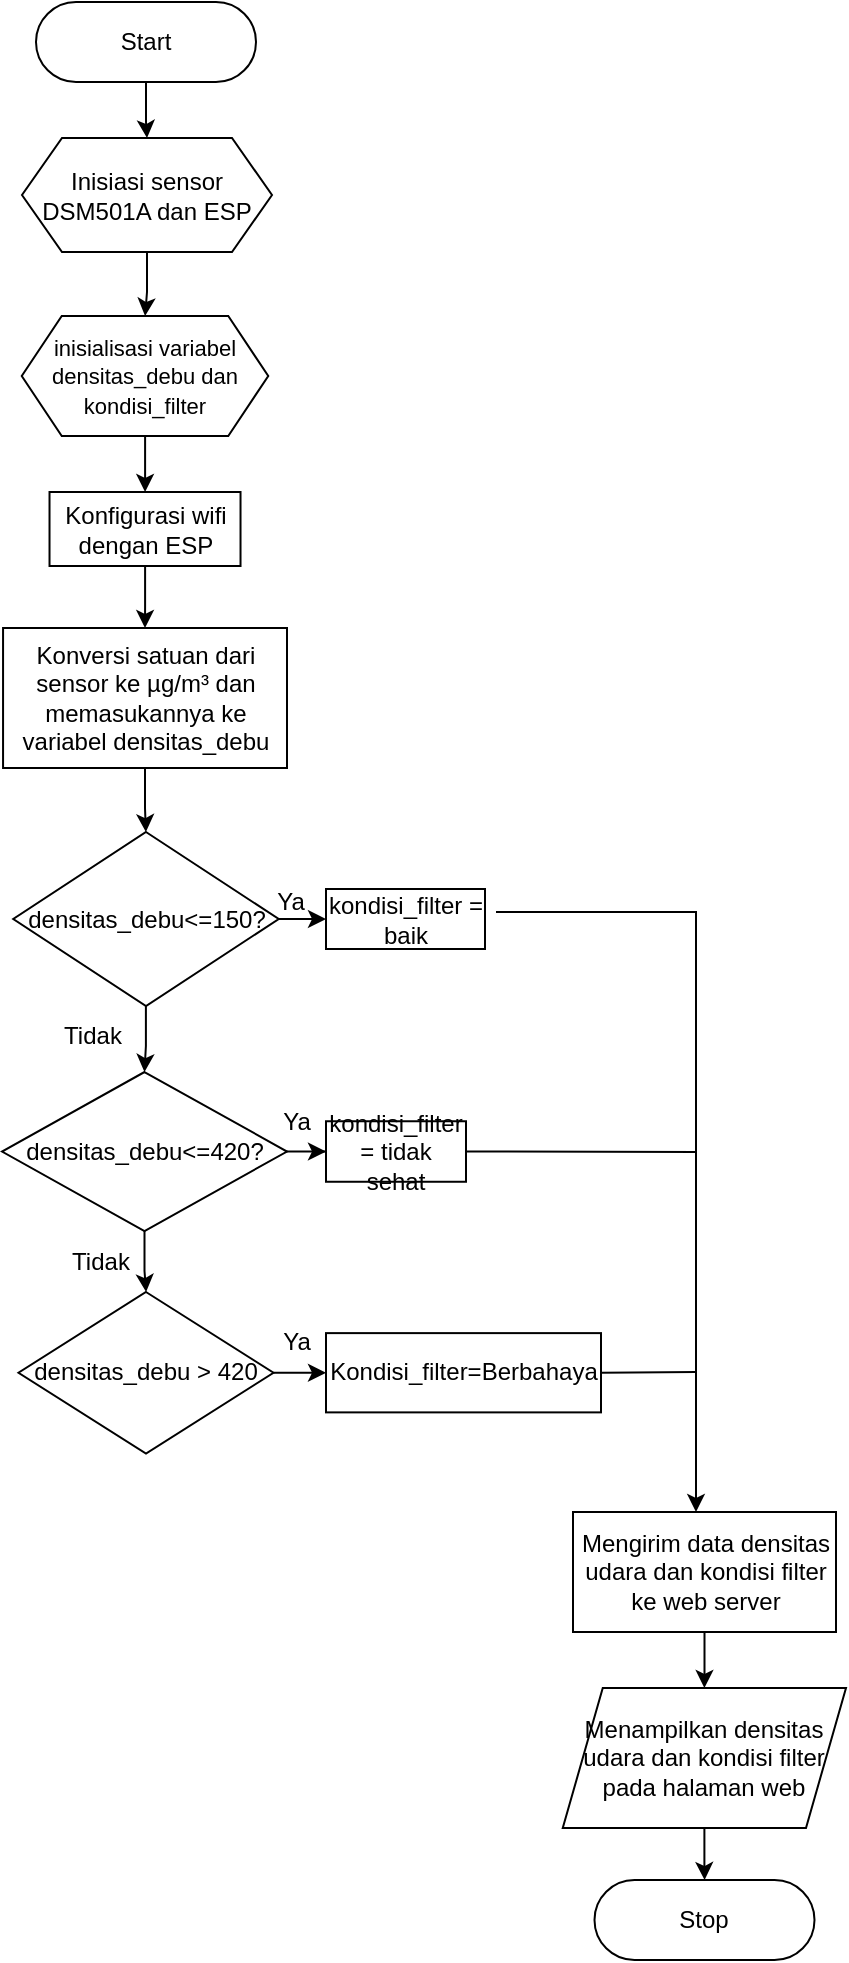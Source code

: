 <mxfile version="23.1.6" type="github">
  <diagram name="Page-1" id="-ti8Vwm0ZAQlgcw2IOau">
    <mxGraphModel dx="1114" dy="525" grid="1" gridSize="10" guides="1" tooltips="1" connect="1" arrows="1" fold="1" page="1" pageScale="1" pageWidth="850" pageHeight="1100" math="0" shadow="0">
      <root>
        <mxCell id="0" />
        <mxCell id="1" parent="0" />
        <mxCell id="4n3yPjEWY9yg18HthSz6-5" value="" style="edgeStyle=orthogonalEdgeStyle;rounded=0;orthogonalLoop=1;jettySize=auto;html=1;" edge="1" parent="1" source="4n3yPjEWY9yg18HthSz6-1" target="4n3yPjEWY9yg18HthSz6-4">
          <mxGeometry relative="1" as="geometry" />
        </mxCell>
        <mxCell id="4n3yPjEWY9yg18HthSz6-1" value="Start" style="html=1;dashed=0;whiteSpace=wrap;shape=mxgraph.dfd.start" vertex="1" parent="1">
          <mxGeometry x="280" y="85" width="110" height="40" as="geometry" />
        </mxCell>
        <mxCell id="4n3yPjEWY9yg18HthSz6-7" value="" style="edgeStyle=orthogonalEdgeStyle;rounded=0;orthogonalLoop=1;jettySize=auto;html=1;" edge="1" parent="1" source="4n3yPjEWY9yg18HthSz6-4" target="4n3yPjEWY9yg18HthSz6-6">
          <mxGeometry relative="1" as="geometry" />
        </mxCell>
        <mxCell id="4n3yPjEWY9yg18HthSz6-4" value="Inisiasi sensor DSM501A dan ESP" style="shape=hexagon;perimeter=hexagonPerimeter2;whiteSpace=wrap;html=1;fixedSize=1;dashed=0;" vertex="1" parent="1">
          <mxGeometry x="273" y="153" width="125" height="57" as="geometry" />
        </mxCell>
        <mxCell id="4n3yPjEWY9yg18HthSz6-9" value="" style="edgeStyle=orthogonalEdgeStyle;rounded=0;orthogonalLoop=1;jettySize=auto;html=1;" edge="1" parent="1" source="4n3yPjEWY9yg18HthSz6-6" target="4n3yPjEWY9yg18HthSz6-8">
          <mxGeometry relative="1" as="geometry" />
        </mxCell>
        <mxCell id="4n3yPjEWY9yg18HthSz6-6" value="&lt;font style=&quot;font-size: 11px;&quot;&gt;inisialisasi variabel densitas_debu dan kondisi_filter&lt;/font&gt;" style="shape=hexagon;perimeter=hexagonPerimeter2;whiteSpace=wrap;html=1;fixedSize=1;dashed=0;" vertex="1" parent="1">
          <mxGeometry x="272.88" y="242" width="123.25" height="60" as="geometry" />
        </mxCell>
        <mxCell id="4n3yPjEWY9yg18HthSz6-11" value="" style="edgeStyle=orthogonalEdgeStyle;rounded=0;orthogonalLoop=1;jettySize=auto;html=1;" edge="1" parent="1" source="4n3yPjEWY9yg18HthSz6-8" target="4n3yPjEWY9yg18HthSz6-10">
          <mxGeometry relative="1" as="geometry" />
        </mxCell>
        <mxCell id="4n3yPjEWY9yg18HthSz6-8" value="Konfigurasi wifi dengan ESP" style="whiteSpace=wrap;html=1;dashed=0;" vertex="1" parent="1">
          <mxGeometry x="286.76" y="330" width="95.5" height="37" as="geometry" />
        </mxCell>
        <mxCell id="4n3yPjEWY9yg18HthSz6-13" value="" style="edgeStyle=orthogonalEdgeStyle;rounded=0;orthogonalLoop=1;jettySize=auto;html=1;" edge="1" parent="1" source="4n3yPjEWY9yg18HthSz6-10" target="4n3yPjEWY9yg18HthSz6-12">
          <mxGeometry relative="1" as="geometry" />
        </mxCell>
        <mxCell id="4n3yPjEWY9yg18HthSz6-10" value="Konversi satuan dari sensor ke&amp;nbsp;µg/m³ dan memasukannya ke variabel densitas_debu" style="whiteSpace=wrap;html=1;dashed=0;" vertex="1" parent="1">
          <mxGeometry x="263.53" y="398" width="141.97" height="70" as="geometry" />
        </mxCell>
        <mxCell id="4n3yPjEWY9yg18HthSz6-15" value="" style="edgeStyle=orthogonalEdgeStyle;rounded=0;orthogonalLoop=1;jettySize=auto;html=1;" edge="1" parent="1" source="4n3yPjEWY9yg18HthSz6-12" target="4n3yPjEWY9yg18HthSz6-14">
          <mxGeometry relative="1" as="geometry" />
        </mxCell>
        <mxCell id="4n3yPjEWY9yg18HthSz6-20" value="" style="edgeStyle=orthogonalEdgeStyle;rounded=0;orthogonalLoop=1;jettySize=auto;html=1;" edge="1" parent="1" source="4n3yPjEWY9yg18HthSz6-12" target="4n3yPjEWY9yg18HthSz6-19">
          <mxGeometry relative="1" as="geometry" />
        </mxCell>
        <mxCell id="4n3yPjEWY9yg18HthSz6-12" value="densitas_debu&amp;lt;=150?" style="rhombus;whiteSpace=wrap;html=1;dashed=0;" vertex="1" parent="1">
          <mxGeometry x="268.63" y="500" width="132.74" height="87" as="geometry" />
        </mxCell>
        <mxCell id="4n3yPjEWY9yg18HthSz6-14" value="kondisi_filter = baik" style="whiteSpace=wrap;html=1;dashed=0;" vertex="1" parent="1">
          <mxGeometry x="425" y="528.5" width="79.5" height="30" as="geometry" />
        </mxCell>
        <mxCell id="4n3yPjEWY9yg18HthSz6-16" value="Ya" style="text;html=1;align=center;verticalAlign=middle;resizable=0;points=[];autosize=1;strokeColor=none;fillColor=none;" vertex="1" parent="1">
          <mxGeometry x="387.26" y="520" width="40" height="30" as="geometry" />
        </mxCell>
        <mxCell id="4n3yPjEWY9yg18HthSz6-23" value="" style="edgeStyle=orthogonalEdgeStyle;rounded=0;orthogonalLoop=1;jettySize=auto;html=1;" edge="1" parent="1" source="4n3yPjEWY9yg18HthSz6-19" target="4n3yPjEWY9yg18HthSz6-22">
          <mxGeometry relative="1" as="geometry" />
        </mxCell>
        <mxCell id="4n3yPjEWY9yg18HthSz6-25" value="" style="edgeStyle=orthogonalEdgeStyle;rounded=0;orthogonalLoop=1;jettySize=auto;html=1;" edge="1" parent="1" source="4n3yPjEWY9yg18HthSz6-19" target="4n3yPjEWY9yg18HthSz6-24">
          <mxGeometry relative="1" as="geometry" />
        </mxCell>
        <mxCell id="4n3yPjEWY9yg18HthSz6-19" value="densitas_debu&amp;lt;=420?" style="rhombus;whiteSpace=wrap;html=1;dashed=0;" vertex="1" parent="1">
          <mxGeometry x="263" y="620.01" width="142.5" height="79.5" as="geometry" />
        </mxCell>
        <mxCell id="4n3yPjEWY9yg18HthSz6-21" value="Tidak" style="text;html=1;align=center;verticalAlign=middle;resizable=0;points=[];autosize=1;strokeColor=none;fillColor=none;" vertex="1" parent="1">
          <mxGeometry x="282.5" y="587" width="50" height="30" as="geometry" />
        </mxCell>
        <mxCell id="4n3yPjEWY9yg18HthSz6-22" value="kondisi_filter = tidak sehat" style="whiteSpace=wrap;html=1;dashed=0;" vertex="1" parent="1">
          <mxGeometry x="425" y="644.63" width="70" height="30.25" as="geometry" />
        </mxCell>
        <mxCell id="4n3yPjEWY9yg18HthSz6-29" value="" style="edgeStyle=orthogonalEdgeStyle;rounded=0;orthogonalLoop=1;jettySize=auto;html=1;" edge="1" parent="1" source="4n3yPjEWY9yg18HthSz6-24" target="4n3yPjEWY9yg18HthSz6-28">
          <mxGeometry relative="1" as="geometry" />
        </mxCell>
        <mxCell id="4n3yPjEWY9yg18HthSz6-24" value="densitas_debu &amp;gt; 420" style="rhombus;whiteSpace=wrap;html=1;dashed=0;" vertex="1" parent="1">
          <mxGeometry x="271.25" y="730" width="127.5" height="80.75" as="geometry" />
        </mxCell>
        <mxCell id="4n3yPjEWY9yg18HthSz6-26" value="Ya" style="text;html=1;align=center;verticalAlign=middle;resizable=0;points=[];autosize=1;strokeColor=none;fillColor=none;" vertex="1" parent="1">
          <mxGeometry x="390" y="740" width="40" height="30" as="geometry" />
        </mxCell>
        <mxCell id="4n3yPjEWY9yg18HthSz6-27" value="Ya" style="text;html=1;align=center;verticalAlign=middle;resizable=0;points=[];autosize=1;strokeColor=none;fillColor=none;" vertex="1" parent="1">
          <mxGeometry x="390" y="630" width="40" height="30" as="geometry" />
        </mxCell>
        <mxCell id="4n3yPjEWY9yg18HthSz6-28" value="Kondisi_filter=Berbahaya" style="whiteSpace=wrap;html=1;dashed=0;" vertex="1" parent="1">
          <mxGeometry x="425" y="750.56" width="137.5" height="39.63" as="geometry" />
        </mxCell>
        <mxCell id="4n3yPjEWY9yg18HthSz6-30" value="" style="endArrow=classic;html=1;rounded=0;" edge="1" parent="1">
          <mxGeometry width="50" height="50" relative="1" as="geometry">
            <mxPoint x="510" y="540" as="sourcePoint" />
            <mxPoint x="610" y="840" as="targetPoint" />
            <Array as="points">
              <mxPoint x="610" y="540" />
            </Array>
          </mxGeometry>
        </mxCell>
        <mxCell id="4n3yPjEWY9yg18HthSz6-32" value="" style="endArrow=none;html=1;rounded=0;exitX=1;exitY=0.5;exitDx=0;exitDy=0;" edge="1" parent="1" source="4n3yPjEWY9yg18HthSz6-22">
          <mxGeometry width="50" height="50" relative="1" as="geometry">
            <mxPoint x="530" y="680" as="sourcePoint" />
            <mxPoint x="610" y="660" as="targetPoint" />
          </mxGeometry>
        </mxCell>
        <mxCell id="4n3yPjEWY9yg18HthSz6-33" value="" style="endArrow=none;html=1;rounded=0;exitX=1;exitY=0.5;exitDx=0;exitDy=0;" edge="1" parent="1" source="4n3yPjEWY9yg18HthSz6-28">
          <mxGeometry width="50" height="50" relative="1" as="geometry">
            <mxPoint x="400" y="750" as="sourcePoint" />
            <mxPoint x="610" y="770" as="targetPoint" />
          </mxGeometry>
        </mxCell>
        <mxCell id="4n3yPjEWY9yg18HthSz6-36" value="" style="edgeStyle=orthogonalEdgeStyle;rounded=0;orthogonalLoop=1;jettySize=auto;html=1;" edge="1" parent="1" source="4n3yPjEWY9yg18HthSz6-34" target="4n3yPjEWY9yg18HthSz6-35">
          <mxGeometry relative="1" as="geometry" />
        </mxCell>
        <mxCell id="4n3yPjEWY9yg18HthSz6-34" value="Mengirim data densitas udara dan kondisi filter ke web server" style="rounded=0;whiteSpace=wrap;html=1;" vertex="1" parent="1">
          <mxGeometry x="548.5" y="840" width="131.5" height="60" as="geometry" />
        </mxCell>
        <mxCell id="4n3yPjEWY9yg18HthSz6-40" value="" style="edgeStyle=orthogonalEdgeStyle;rounded=0;orthogonalLoop=1;jettySize=auto;html=1;" edge="1" parent="1" source="4n3yPjEWY9yg18HthSz6-35" target="4n3yPjEWY9yg18HthSz6-37">
          <mxGeometry relative="1" as="geometry" />
        </mxCell>
        <mxCell id="4n3yPjEWY9yg18HthSz6-35" value="Menampilkan densitas udara dan kondisi filter pada halaman web" style="shape=parallelogram;perimeter=parallelogramPerimeter;whiteSpace=wrap;html=1;fixedSize=1;rounded=0;" vertex="1" parent="1">
          <mxGeometry x="543.38" y="928" width="141.62" height="70" as="geometry" />
        </mxCell>
        <mxCell id="4n3yPjEWY9yg18HthSz6-37" value="Stop" style="html=1;dashed=0;whiteSpace=wrap;shape=mxgraph.dfd.start" vertex="1" parent="1">
          <mxGeometry x="559.25" y="1024" width="110" height="40" as="geometry" />
        </mxCell>
        <mxCell id="4n3yPjEWY9yg18HthSz6-41" value="Tidak" style="text;html=1;align=center;verticalAlign=middle;resizable=0;points=[];autosize=1;strokeColor=none;fillColor=none;" vertex="1" parent="1">
          <mxGeometry x="286.76" y="699.51" width="50" height="30" as="geometry" />
        </mxCell>
      </root>
    </mxGraphModel>
  </diagram>
</mxfile>
